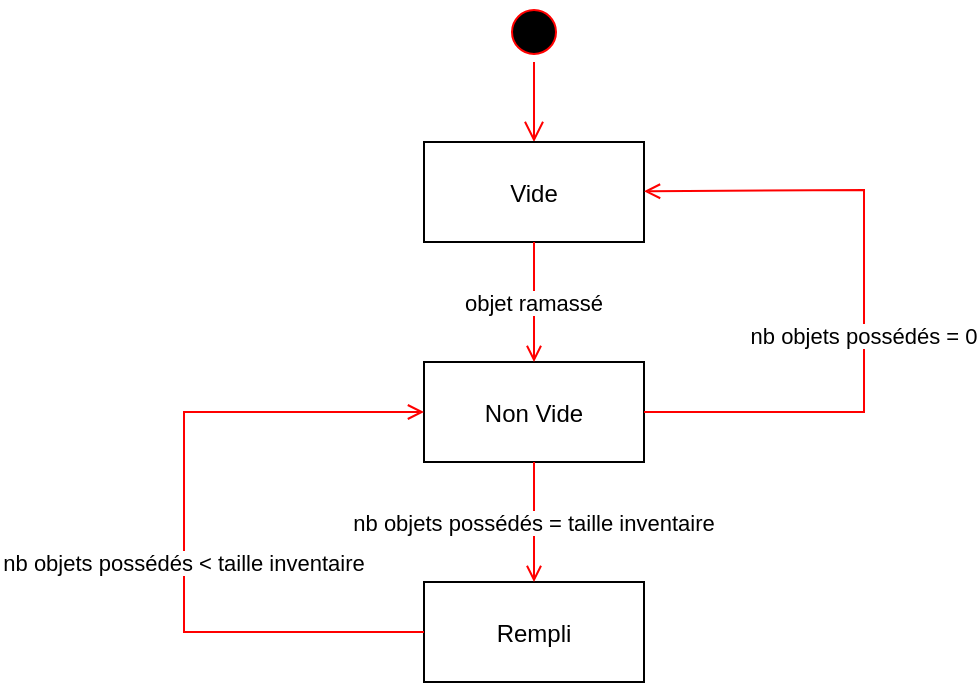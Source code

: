 <mxfile version="14.6.13" type="device"><diagram name="Page-1" id="e7e014a7-5840-1c2e-5031-d8a46d1fe8dd"><mxGraphModel dx="1086" dy="806" grid="1" gridSize="10" guides="1" tooltips="1" connect="1" arrows="1" fold="1" page="1" pageScale="1" pageWidth="1169" pageHeight="826" background="#ffffff" math="0" shadow="0"><root><mxCell id="0"/><mxCell id="1" parent="0"/><mxCell id="5" value="" style="ellipse;shape=startState;fillColor=#000000;strokeColor=#ff0000;" parent="1" vertex="1"><mxGeometry x="270" y="210" width="30" height="30" as="geometry"/></mxCell><mxCell id="6" value="" style="edgeStyle=elbowEdgeStyle;elbow=horizontal;verticalAlign=bottom;endArrow=open;endSize=8;strokeColor=#FF0000;endFill=1;rounded=0" parent="1" source="5" target="7" edge="1"><mxGeometry x="270" y="210" as="geometry"><mxPoint x="285" y="280" as="targetPoint"/></mxGeometry></mxCell><mxCell id="7" value="Vide" style="" parent="1" vertex="1"><mxGeometry x="230" y="280" width="110" height="50" as="geometry"/></mxCell><mxCell id="8" value="Non Vide" style="" parent="1" vertex="1"><mxGeometry x="230" y="390" width="110" height="50" as="geometry"/></mxCell><mxCell id="9" value="objet ramassé" style="endArrow=open;strokeColor=#FF0000;endFill=1;rounded=0" parent="1" source="7" target="8" edge="1"><mxGeometry relative="1" as="geometry"/></mxCell><mxCell id="10" value="Rempli" style="" parent="1" vertex="1"><mxGeometry x="230" y="500" width="110" height="50" as="geometry"/></mxCell><mxCell id="uJ6p5s34kUTixewgjYRW-42" value="nb objets possédés = taille inventaire" style="endArrow=open;strokeColor=#FF0000;endFill=1;rounded=0;" parent="1" source="8" target="10" edge="1"><mxGeometry relative="1" as="geometry"><mxPoint x="740.0" y="585" as="targetPoint"/><mxPoint x="360" y="585" as="sourcePoint"/></mxGeometry></mxCell><mxCell id="2xGU-yoS6w-kjb_awNdy-38" value="nb objets possédés &lt; taille inventaire" style="endArrow=open;strokeColor=#FF0000;endFill=1;rounded=0;edgeStyle=orthogonalEdgeStyle;" parent="1" source="10" target="8" edge="1"><mxGeometry x="-0.314" y="-35" relative="1" as="geometry"><mxPoint x="295" y="510" as="targetPoint"/><mxPoint x="295" y="450.0" as="sourcePoint"/><Array as="points"><mxPoint x="110" y="525"/><mxPoint x="110" y="415"/></Array><mxPoint x="-35" y="-35" as="offset"/></mxGeometry></mxCell><mxCell id="2xGU-yoS6w-kjb_awNdy-39" value="nb objets possédés = 0" style="endArrow=open;strokeColor=#FF0000;endFill=1;rounded=0;" parent="1" source="8" target="7" edge="1"><mxGeometry x="-0.314" y="-35" relative="1" as="geometry"><mxPoint x="240" y="425.0" as="targetPoint"/><mxPoint x="240" y="535" as="sourcePoint"/><Array as="points"><mxPoint x="450" y="415"/><mxPoint x="450" y="304"/></Array><mxPoint x="-35" y="-35" as="offset"/></mxGeometry></mxCell></root></mxGraphModel></diagram></mxfile>